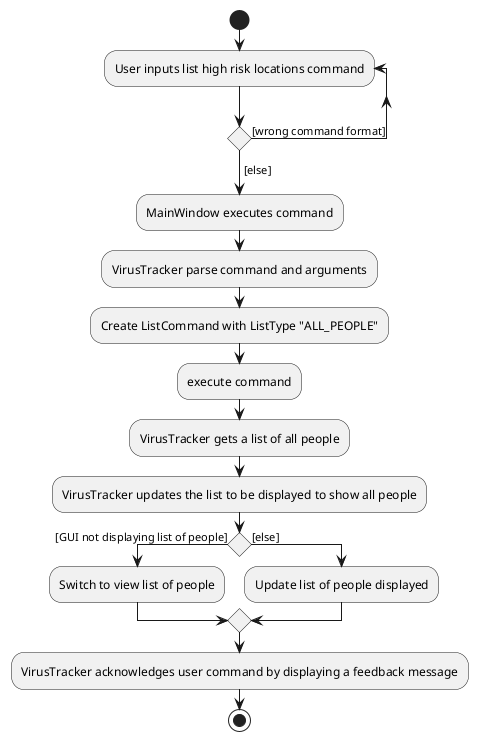 @startuml
start

'Since the beta syntax does not support placing the condition outside the
'diamond we place it as the true branch instead.

repeat :User inputs list high risk locations command;
repeat while () is ([wrong command format])
->[else];

:MainWindow executes command;

:VirusTracker parse command and arguments;

:Create ListCommand with ListType "ALL_PEOPLE";

:execute command;

:VirusTracker gets a list of all people;

:VirusTracker updates the list to be displayed to show all people;

if () then ([GUI not displaying list of people])
    :Switch to view list of people;
else ([else])
    :Update list of people displayed;
endif

:VirusTracker acknowledges user command by displaying a feedback message;

stop

@enduml
